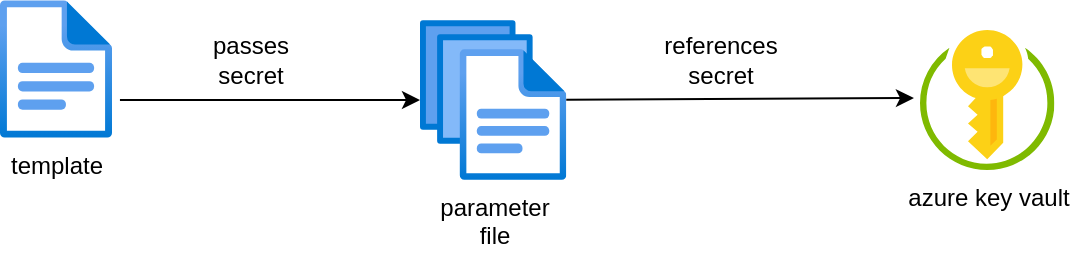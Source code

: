 <mxfile>
    <diagram id="d-Iua7Vr_gN4rluUyEFs" name="Page-1">
        <mxGraphModel dx="1116" dy="779" grid="1" gridSize="10" guides="1" tooltips="1" connect="1" arrows="1" fold="1" page="1" pageScale="1" pageWidth="850" pageHeight="1100" math="0" shadow="0">
            <root>
                <mxCell id="0"/>
                <mxCell id="1" parent="0"/>
                <mxCell id="2" value="azure key vault" style="sketch=0;aspect=fixed;html=1;points=[];align=center;image;fontSize=12;image=img/lib/mscae/Key_Vaults.svg;" vertex="1" parent="1">
                    <mxGeometry x="590" y="165" width="67.2" height="70" as="geometry"/>
                </mxCell>
                <mxCell id="3" value="parameter&lt;br&gt;file" style="aspect=fixed;html=1;points=[];align=center;image;fontSize=12;image=img/lib/azure2/general/Files.svg;" vertex="1" parent="1">
                    <mxGeometry x="340" y="160" width="73.14" height="80" as="geometry"/>
                </mxCell>
                <mxCell id="5" value="template" style="aspect=fixed;html=1;points=[];align=center;image;fontSize=12;image=img/lib/azure2/general/File.svg;" vertex="1" parent="1">
                    <mxGeometry x="130" y="150" width="56.0" height="69" as="geometry"/>
                </mxCell>
                <mxCell id="6" value="" style="endArrow=classic;html=1;exitX=1.071;exitY=0.725;exitDx=0;exitDy=0;exitPerimeter=0;" edge="1" parent="1" source="5" target="3">
                    <mxGeometry width="50" height="50" relative="1" as="geometry">
                        <mxPoint x="400" y="430" as="sourcePoint"/>
                        <mxPoint x="450" y="380" as="targetPoint"/>
                    </mxGeometry>
                </mxCell>
                <mxCell id="7" value="" style="endArrow=classic;html=1;entryX=-0.045;entryY=0.486;entryDx=0;entryDy=0;entryPerimeter=0;" edge="1" parent="1" source="3" target="2">
                    <mxGeometry width="50" height="50" relative="1" as="geometry">
                        <mxPoint x="400" y="430" as="sourcePoint"/>
                        <mxPoint x="450" y="380" as="targetPoint"/>
                    </mxGeometry>
                </mxCell>
                <mxCell id="8" value="passes&lt;br&gt;secret" style="text;html=1;align=center;verticalAlign=middle;resizable=0;points=[];autosize=1;strokeColor=none;fillColor=none;" vertex="1" parent="1">
                    <mxGeometry x="225" y="160" width="60" height="40" as="geometry"/>
                </mxCell>
                <mxCell id="9" value="references&lt;br&gt;secret" style="text;html=1;align=center;verticalAlign=middle;resizable=0;points=[];autosize=1;strokeColor=none;fillColor=none;" vertex="1" parent="1">
                    <mxGeometry x="450" y="160" width="80" height="40" as="geometry"/>
                </mxCell>
            </root>
        </mxGraphModel>
    </diagram>
</mxfile>